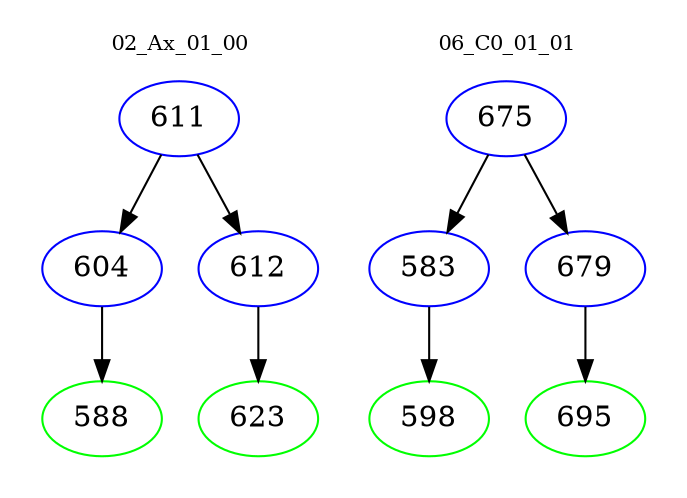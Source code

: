 digraph{
subgraph cluster_0 {
color = white
label = "02_Ax_01_00";
fontsize=10;
T0_611 [label="611", color="blue"]
T0_611 -> T0_604 [color="black"]
T0_604 [label="604", color="blue"]
T0_604 -> T0_588 [color="black"]
T0_588 [label="588", color="green"]
T0_611 -> T0_612 [color="black"]
T0_612 [label="612", color="blue"]
T0_612 -> T0_623 [color="black"]
T0_623 [label="623", color="green"]
}
subgraph cluster_1 {
color = white
label = "06_C0_01_01";
fontsize=10;
T1_675 [label="675", color="blue"]
T1_675 -> T1_583 [color="black"]
T1_583 [label="583", color="blue"]
T1_583 -> T1_598 [color="black"]
T1_598 [label="598", color="green"]
T1_675 -> T1_679 [color="black"]
T1_679 [label="679", color="blue"]
T1_679 -> T1_695 [color="black"]
T1_695 [label="695", color="green"]
}
}

